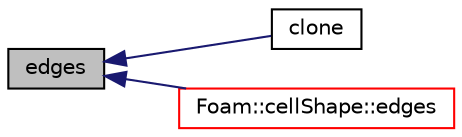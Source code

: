 digraph "edges"
{
  bgcolor="transparent";
  edge [fontname="Helvetica",fontsize="10",labelfontname="Helvetica",labelfontsize="10"];
  node [fontname="Helvetica",fontsize="10",shape=record];
  rankdir="LR";
  Node941 [label="edges",height=0.2,width=0.4,color="black", fillcolor="grey75", style="filled", fontcolor="black"];
  Node941 -> Node942 [dir="back",color="midnightblue",fontsize="10",style="solid",fontname="Helvetica"];
  Node942 [label="clone",height=0.2,width=0.4,color="black",URL="$a28349.html#a965f7dda1b12ecbb8985f8019b255ba8",tooltip="Return clone. "];
  Node941 -> Node943 [dir="back",color="midnightblue",fontsize="10",style="solid",fontname="Helvetica"];
  Node943 [label="Foam::cellShape::edges",height=0.2,width=0.4,color="red",URL="$a28357.html#ac73e538443a863173d868d2522e1b6c7",tooltip="Edges of this cellShape. "];
}
